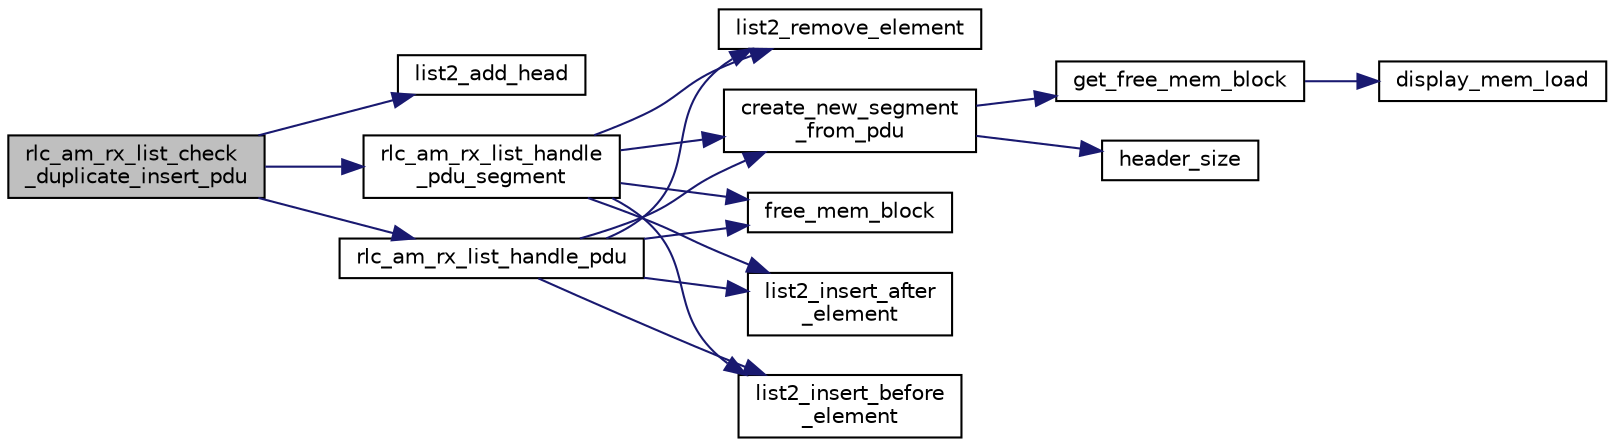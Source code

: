 digraph "rlc_am_rx_list_check_duplicate_insert_pdu"
{
 // LATEX_PDF_SIZE
  edge [fontname="Helvetica",fontsize="10",labelfontname="Helvetica",labelfontsize="10"];
  node [fontname="Helvetica",fontsize="10",shape=record];
  rankdir="LR";
  Node1 [label="rlc_am_rx_list_check\l_duplicate_insert_pdu",height=0.2,width=0.4,color="black", fillcolor="grey75", style="filled", fontcolor="black",tooltip="Insert a PDU in the RX buffer after removing byte duplicate (implemented with a list)."];
  Node1 -> Node2 [color="midnightblue",fontsize="10",style="solid",fontname="Helvetica"];
  Node2 [label="list2_add_head",height=0.2,width=0.4,color="black", fillcolor="white", style="filled",URL="$list_8h.html#a7814270bce9d67ff1a9d652d60f20a79",tooltip=" "];
  Node1 -> Node3 [color="midnightblue",fontsize="10",style="solid",fontname="Helvetica"];
  Node3 [label="rlc_am_rx_list_handle_pdu",height=0.2,width=0.4,color="black", fillcolor="white", style="filled",URL="$rlc__am__rx__list_8c.html#acf6eacde4a1ad65e6183d3f7155f975c",tooltip=" "];
  Node3 -> Node4 [color="midnightblue",fontsize="10",style="solid",fontname="Helvetica"];
  Node4 [label="create_new_segment\l_from_pdu",height=0.2,width=0.4,color="black", fillcolor="white", style="filled",URL="$rlc__am__rx__list_8c.html#a35f86de17d64d420f9b641d036ed7d11",tooltip=" "];
  Node4 -> Node5 [color="midnightblue",fontsize="10",style="solid",fontname="Helvetica"];
  Node5 [label="get_free_mem_block",height=0.2,width=0.4,color="black", fillcolor="white", style="filled",URL="$mem__block_8c.html#aa6649c5f31ce28f70a1a7352eb41de46",tooltip=" "];
  Node5 -> Node6 [color="midnightblue",fontsize="10",style="solid",fontname="Helvetica"];
  Node6 [label="display_mem_load",height=0.2,width=0.4,color="black", fillcolor="white", style="filled",URL="$mem__block_8c.html#aad2e600dac4df19ae63b1efe29405f59",tooltip=" "];
  Node4 -> Node7 [color="midnightblue",fontsize="10",style="solid",fontname="Helvetica"];
  Node7 [label="header_size",height=0.2,width=0.4,color="black", fillcolor="white", style="filled",URL="$otg__tx_8c.html#a62fb837e396ca38cf696cd5e2094021c",tooltip=" "];
  Node3 -> Node8 [color="midnightblue",fontsize="10",style="solid",fontname="Helvetica"];
  Node8 [label="free_mem_block",height=0.2,width=0.4,color="black", fillcolor="white", style="filled",URL="$mem__block_8c.html#a3465e37844438c1cc552c197a2cfbbfd",tooltip=" "];
  Node3 -> Node9 [color="midnightblue",fontsize="10",style="solid",fontname="Helvetica"];
  Node9 [label="list2_insert_after\l_element",height=0.2,width=0.4,color="black", fillcolor="white", style="filled",URL="$group__em.html#gaa0f2daae911538bc2304c9be3ebab99b",tooltip="Insert a PDU embedded in a mem_block_t in a list at a position after a designated element of the list..."];
  Node3 -> Node10 [color="midnightblue",fontsize="10",style="solid",fontname="Helvetica"];
  Node10 [label="list2_insert_before\l_element",height=0.2,width=0.4,color="black", fillcolor="white", style="filled",URL="$group__em.html#gadde853f44e222a33bd9553be361634d2",tooltip="Insert a PDU embedded in a mem_block_t in a list at a position before a designated element of the lis..."];
  Node3 -> Node11 [color="midnightblue",fontsize="10",style="solid",fontname="Helvetica"];
  Node11 [label="list2_remove_element",height=0.2,width=0.4,color="black", fillcolor="white", style="filled",URL="$list_8h.html#ab86b3cc848f795a413f6d6757e737823",tooltip=" "];
  Node1 -> Node12 [color="midnightblue",fontsize="10",style="solid",fontname="Helvetica"];
  Node12 [label="rlc_am_rx_list_handle\l_pdu_segment",height=0.2,width=0.4,color="black", fillcolor="white", style="filled",URL="$rlc__am__rx__list_8c.html#a136422beb5be2e3255e9b9786222d9a5",tooltip=" "];
  Node12 -> Node4 [color="midnightblue",fontsize="10",style="solid",fontname="Helvetica"];
  Node12 -> Node8 [color="midnightblue",fontsize="10",style="solid",fontname="Helvetica"];
  Node12 -> Node9 [color="midnightblue",fontsize="10",style="solid",fontname="Helvetica"];
  Node12 -> Node10 [color="midnightblue",fontsize="10",style="solid",fontname="Helvetica"];
  Node12 -> Node11 [color="midnightblue",fontsize="10",style="solid",fontname="Helvetica"];
}
